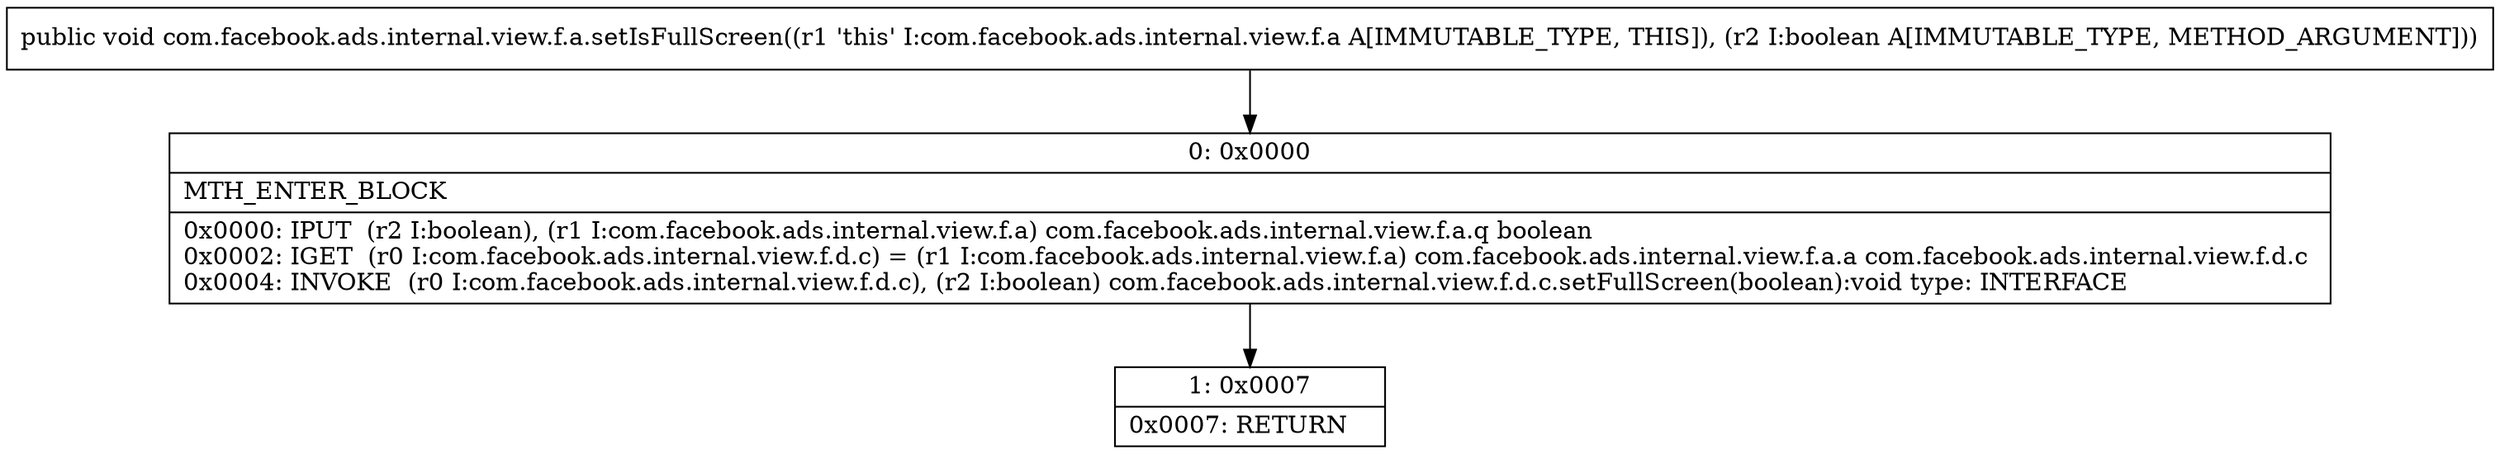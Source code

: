 digraph "CFG forcom.facebook.ads.internal.view.f.a.setIsFullScreen(Z)V" {
Node_0 [shape=record,label="{0\:\ 0x0000|MTH_ENTER_BLOCK\l|0x0000: IPUT  (r2 I:boolean), (r1 I:com.facebook.ads.internal.view.f.a) com.facebook.ads.internal.view.f.a.q boolean \l0x0002: IGET  (r0 I:com.facebook.ads.internal.view.f.d.c) = (r1 I:com.facebook.ads.internal.view.f.a) com.facebook.ads.internal.view.f.a.a com.facebook.ads.internal.view.f.d.c \l0x0004: INVOKE  (r0 I:com.facebook.ads.internal.view.f.d.c), (r2 I:boolean) com.facebook.ads.internal.view.f.d.c.setFullScreen(boolean):void type: INTERFACE \l}"];
Node_1 [shape=record,label="{1\:\ 0x0007|0x0007: RETURN   \l}"];
MethodNode[shape=record,label="{public void com.facebook.ads.internal.view.f.a.setIsFullScreen((r1 'this' I:com.facebook.ads.internal.view.f.a A[IMMUTABLE_TYPE, THIS]), (r2 I:boolean A[IMMUTABLE_TYPE, METHOD_ARGUMENT])) }"];
MethodNode -> Node_0;
Node_0 -> Node_1;
}

